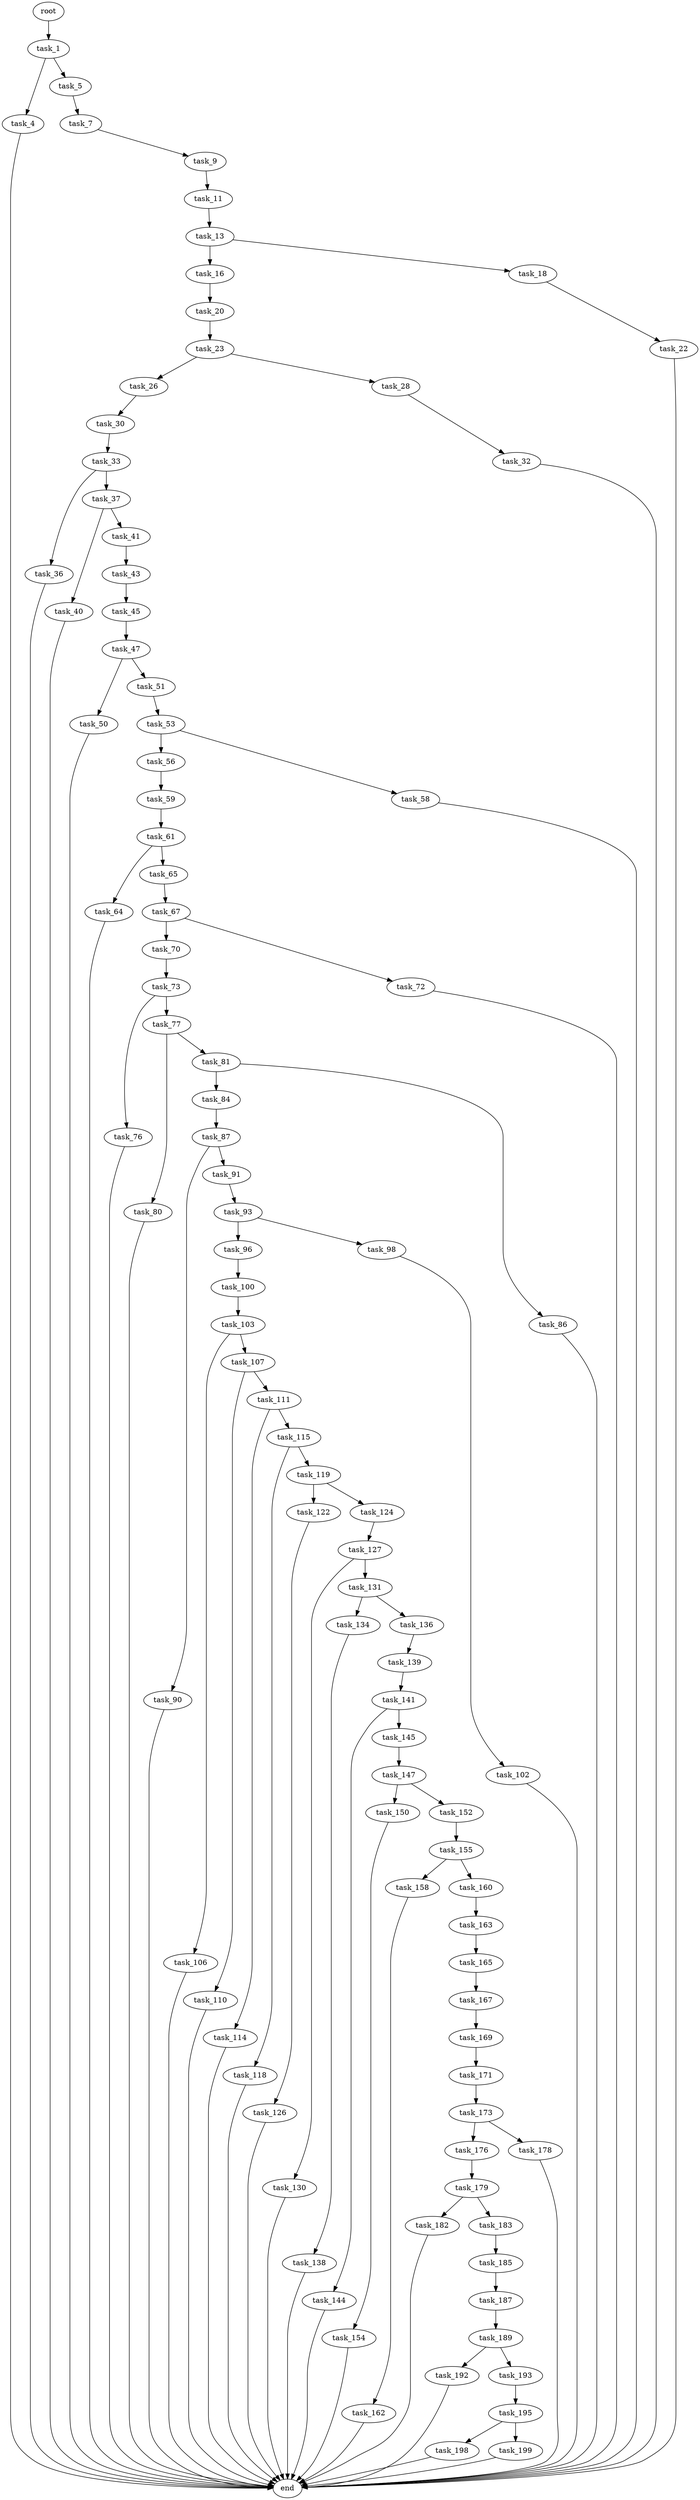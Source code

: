digraph G {
  root [size="0.000000"];
  task_1 [size="6389029410.000000"];
  task_4 [size="230032261472.000000"];
  task_5 [size="368293445632.000000"];
  end [size="0.000000"];
  task_7 [size="761259355.000000"];
  task_9 [size="68719476736.000000"];
  task_11 [size="516265401749.000000"];
  task_13 [size="368293445632.000000"];
  task_16 [size="30202369607.000000"];
  task_18 [size="549755813888.000000"];
  task_20 [size="46297264066.000000"];
  task_22 [size="1489629583.000000"];
  task_23 [size="7582115538.000000"];
  task_26 [size="8589934592.000000"];
  task_28 [size="549755813888.000000"];
  task_30 [size="24464369892.000000"];
  task_32 [size="39781642194.000000"];
  task_33 [size="2034408406.000000"];
  task_36 [size="10711597034.000000"];
  task_37 [size="1148357452.000000"];
  task_40 [size="101902601756.000000"];
  task_41 [size="549755813888.000000"];
  task_43 [size="368293445632.000000"];
  task_45 [size="694031196.000000"];
  task_47 [size="14181222108.000000"];
  task_50 [size="432865097496.000000"];
  task_51 [size="1058200394801.000000"];
  task_53 [size="782757789696.000000"];
  task_56 [size="852989335848.000000"];
  task_58 [size="7090836634.000000"];
  task_59 [size="119357296068.000000"];
  task_61 [size="239427171560.000000"];
  task_64 [size="9614404750.000000"];
  task_65 [size="134217728000.000000"];
  task_67 [size="11748681312.000000"];
  task_70 [size="61280894135.000000"];
  task_72 [size="41011237031.000000"];
  task_73 [size="136873527528.000000"];
  task_76 [size="44762320275.000000"];
  task_77 [size="35745202703.000000"];
  task_80 [size="3087372180.000000"];
  task_81 [size="187216717026.000000"];
  task_84 [size="30906154738.000000"];
  task_86 [size="514930067.000000"];
  task_87 [size="31224010150.000000"];
  task_90 [size="549755813888.000000"];
  task_91 [size="1073741824000.000000"];
  task_93 [size="899770337.000000"];
  task_96 [size="25825033036.000000"];
  task_98 [size="1073741824000.000000"];
  task_100 [size="28991029248.000000"];
  task_102 [size="1292549592.000000"];
  task_103 [size="8402175826.000000"];
  task_106 [size="18268345726.000000"];
  task_107 [size="17883770259.000000"];
  task_110 [size="3257582887.000000"];
  task_111 [size="6544574992.000000"];
  task_114 [size="203726547698.000000"];
  task_115 [size="121354154744.000000"];
  task_118 [size="8589934592.000000"];
  task_119 [size="368293445632.000000"];
  task_122 [size="164168518954.000000"];
  task_124 [size="1095133633.000000"];
  task_126 [size="7033587603.000000"];
  task_127 [size="163475162507.000000"];
  task_130 [size="1073741824000.000000"];
  task_131 [size="134217728000.000000"];
  task_134 [size="3881228991.000000"];
  task_136 [size="47349324396.000000"];
  task_138 [size="109967900556.000000"];
  task_139 [size="231928233984.000000"];
  task_141 [size="68719476736.000000"];
  task_144 [size="231928233984.000000"];
  task_145 [size="9341935363.000000"];
  task_147 [size="470545709707.000000"];
  task_150 [size="231928233984.000000"];
  task_152 [size="490255742.000000"];
  task_154 [size="11065580499.000000"];
  task_155 [size="15495271199.000000"];
  task_158 [size="430231169.000000"];
  task_160 [size="1799550523.000000"];
  task_162 [size="2097096406.000000"];
  task_163 [size="549755813888.000000"];
  task_165 [size="27140884873.000000"];
  task_167 [size="368293445632.000000"];
  task_169 [size="134217728000.000000"];
  task_171 [size="231928233984.000000"];
  task_173 [size="25551089148.000000"];
  task_176 [size="65075441196.000000"];
  task_178 [size="7251434515.000000"];
  task_179 [size="1288238869898.000000"];
  task_182 [size="1073741824000.000000"];
  task_183 [size="377216529612.000000"];
  task_185 [size="10109668104.000000"];
  task_187 [size="29039735518.000000"];
  task_189 [size="19115642597.000000"];
  task_192 [size="296694778538.000000"];
  task_193 [size="370437066847.000000"];
  task_195 [size="83851148496.000000"];
  task_198 [size="576407448119.000000"];
  task_199 [size="218647833995.000000"];

  root -> task_1 [size="1.000000"];
  task_1 -> task_4 [size="134217728.000000"];
  task_1 -> task_5 [size="134217728.000000"];
  task_4 -> end [size="1.000000"];
  task_5 -> task_7 [size="411041792.000000"];
  task_7 -> task_9 [size="33554432.000000"];
  task_9 -> task_11 [size="134217728.000000"];
  task_11 -> task_13 [size="679477248.000000"];
  task_13 -> task_16 [size="411041792.000000"];
  task_13 -> task_18 [size="411041792.000000"];
  task_16 -> task_20 [size="33554432.000000"];
  task_18 -> task_22 [size="536870912.000000"];
  task_20 -> task_23 [size="838860800.000000"];
  task_22 -> end [size="1.000000"];
  task_23 -> task_26 [size="134217728.000000"];
  task_23 -> task_28 [size="134217728.000000"];
  task_26 -> task_30 [size="33554432.000000"];
  task_28 -> task_32 [size="536870912.000000"];
  task_30 -> task_33 [size="536870912.000000"];
  task_32 -> end [size="1.000000"];
  task_33 -> task_36 [size="75497472.000000"];
  task_33 -> task_37 [size="75497472.000000"];
  task_36 -> end [size="1.000000"];
  task_37 -> task_40 [size="33554432.000000"];
  task_37 -> task_41 [size="33554432.000000"];
  task_40 -> end [size="1.000000"];
  task_41 -> task_43 [size="536870912.000000"];
  task_43 -> task_45 [size="411041792.000000"];
  task_45 -> task_47 [size="75497472.000000"];
  task_47 -> task_50 [size="536870912.000000"];
  task_47 -> task_51 [size="536870912.000000"];
  task_50 -> end [size="1.000000"];
  task_51 -> task_53 [size="838860800.000000"];
  task_53 -> task_56 [size="679477248.000000"];
  task_53 -> task_58 [size="679477248.000000"];
  task_56 -> task_59 [size="536870912.000000"];
  task_58 -> end [size="1.000000"];
  task_59 -> task_61 [size="134217728.000000"];
  task_61 -> task_64 [size="411041792.000000"];
  task_61 -> task_65 [size="411041792.000000"];
  task_64 -> end [size="1.000000"];
  task_65 -> task_67 [size="209715200.000000"];
  task_67 -> task_70 [size="536870912.000000"];
  task_67 -> task_72 [size="536870912.000000"];
  task_70 -> task_73 [size="75497472.000000"];
  task_72 -> end [size="1.000000"];
  task_73 -> task_76 [size="134217728.000000"];
  task_73 -> task_77 [size="134217728.000000"];
  task_76 -> end [size="1.000000"];
  task_77 -> task_80 [size="838860800.000000"];
  task_77 -> task_81 [size="838860800.000000"];
  task_80 -> end [size="1.000000"];
  task_81 -> task_84 [size="679477248.000000"];
  task_81 -> task_86 [size="679477248.000000"];
  task_84 -> task_87 [size="679477248.000000"];
  task_86 -> end [size="1.000000"];
  task_87 -> task_90 [size="33554432.000000"];
  task_87 -> task_91 [size="33554432.000000"];
  task_90 -> end [size="1.000000"];
  task_91 -> task_93 [size="838860800.000000"];
  task_93 -> task_96 [size="33554432.000000"];
  task_93 -> task_98 [size="33554432.000000"];
  task_96 -> task_100 [size="679477248.000000"];
  task_98 -> task_102 [size="838860800.000000"];
  task_100 -> task_103 [size="75497472.000000"];
  task_102 -> end [size="1.000000"];
  task_103 -> task_106 [size="33554432.000000"];
  task_103 -> task_107 [size="33554432.000000"];
  task_106 -> end [size="1.000000"];
  task_107 -> task_110 [size="838860800.000000"];
  task_107 -> task_111 [size="838860800.000000"];
  task_110 -> end [size="1.000000"];
  task_111 -> task_114 [size="134217728.000000"];
  task_111 -> task_115 [size="134217728.000000"];
  task_114 -> end [size="1.000000"];
  task_115 -> task_118 [size="209715200.000000"];
  task_115 -> task_119 [size="209715200.000000"];
  task_118 -> end [size="1.000000"];
  task_119 -> task_122 [size="411041792.000000"];
  task_119 -> task_124 [size="411041792.000000"];
  task_122 -> task_126 [size="679477248.000000"];
  task_124 -> task_127 [size="33554432.000000"];
  task_126 -> end [size="1.000000"];
  task_127 -> task_130 [size="209715200.000000"];
  task_127 -> task_131 [size="209715200.000000"];
  task_130 -> end [size="1.000000"];
  task_131 -> task_134 [size="209715200.000000"];
  task_131 -> task_136 [size="209715200.000000"];
  task_134 -> task_138 [size="75497472.000000"];
  task_136 -> task_139 [size="134217728.000000"];
  task_138 -> end [size="1.000000"];
  task_139 -> task_141 [size="301989888.000000"];
  task_141 -> task_144 [size="134217728.000000"];
  task_141 -> task_145 [size="134217728.000000"];
  task_144 -> end [size="1.000000"];
  task_145 -> task_147 [size="209715200.000000"];
  task_147 -> task_150 [size="838860800.000000"];
  task_147 -> task_152 [size="838860800.000000"];
  task_150 -> task_154 [size="301989888.000000"];
  task_152 -> task_155 [size="33554432.000000"];
  task_154 -> end [size="1.000000"];
  task_155 -> task_158 [size="679477248.000000"];
  task_155 -> task_160 [size="679477248.000000"];
  task_158 -> task_162 [size="33554432.000000"];
  task_160 -> task_163 [size="75497472.000000"];
  task_162 -> end [size="1.000000"];
  task_163 -> task_165 [size="536870912.000000"];
  task_165 -> task_167 [size="33554432.000000"];
  task_167 -> task_169 [size="411041792.000000"];
  task_169 -> task_171 [size="209715200.000000"];
  task_171 -> task_173 [size="301989888.000000"];
  task_173 -> task_176 [size="679477248.000000"];
  task_173 -> task_178 [size="679477248.000000"];
  task_176 -> task_179 [size="134217728.000000"];
  task_178 -> end [size="1.000000"];
  task_179 -> task_182 [size="838860800.000000"];
  task_179 -> task_183 [size="838860800.000000"];
  task_182 -> end [size="1.000000"];
  task_183 -> task_185 [size="536870912.000000"];
  task_185 -> task_187 [size="536870912.000000"];
  task_187 -> task_189 [size="679477248.000000"];
  task_189 -> task_192 [size="838860800.000000"];
  task_189 -> task_193 [size="838860800.000000"];
  task_192 -> end [size="1.000000"];
  task_193 -> task_195 [size="301989888.000000"];
  task_195 -> task_198 [size="134217728.000000"];
  task_195 -> task_199 [size="134217728.000000"];
  task_198 -> end [size="1.000000"];
  task_199 -> end [size="1.000000"];
}
